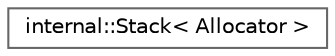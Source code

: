 digraph "Graphical Class Hierarchy"
{
 // LATEX_PDF_SIZE
  bgcolor="transparent";
  edge [fontname=Helvetica,fontsize=10,labelfontname=Helvetica,labelfontsize=10];
  node [fontname=Helvetica,fontsize=10,shape=box,height=0.2,width=0.4];
  rankdir="LR";
  Node0 [id="Node000000",label="internal::Stack\< Allocator \>",height=0.2,width=0.4,color="grey40", fillcolor="white", style="filled",URL="$classinternal_1_1_stack.html",tooltip="A type-unsafe stack for storing different types of data."];
}

